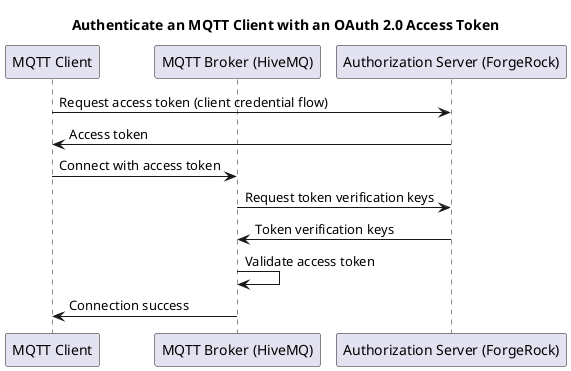 @startuml
Title Authenticate an MQTT Client with an OAuth 2.0 Access Token

participant "MQTT Client" as client
participant "MQTT Broker (HiveMQ)" as broker
participant "Authorization Server (ForgeRock)" as auth

client -> auth: Request access token (client credential flow)
auth -> client: Access token
client -> broker: Connect with access token
broker -> auth: Request token verification keys
auth -> broker: Token verification keys
broker -> broker: Validate access token
broker -> client: Connection success

@enduml